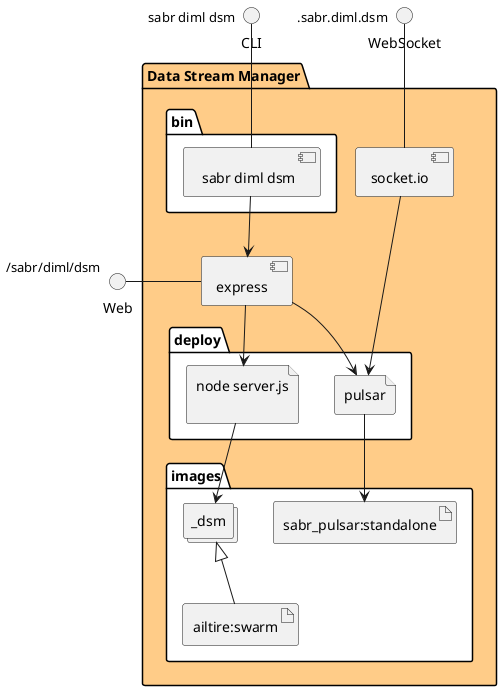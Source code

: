 @startuml
  interface CLI
  interface Web
  interface WebSocket
package "Data Stream Manager" #ffcc88 {
  component express as REST
  component socket.io as socket
  folder bin #ffffff {
    component " sabr diml dsm" as binName
  }
  binName --> REST

  folder deploy #ffffff {
      file "node server.js\n" as _dsm_container
      REST --> _dsm_container

  
    file "pulsar" as pulsar_container
    REST --> pulsar_container
    socket ---> pulsar_container
  
  }
  folder images #ffffff {
    collections "_dsm" as _dsmimage
    artifact "ailtire:swarm" as ailtireswarm
    _dsmimage <|-- ailtireswarm
    _dsm_container --> _dsmimage

  
      artifact "sabr_pulsar:standalone" as sabr_pulsar_standalone
      pulsar_container --> sabr_pulsar_standalone
    
  }
}
CLI " sabr diml dsm" -- binName
Web "/sabr/diml/dsm" - REST
WebSocket ".sabr.diml.dsm" -- socket

@enduml
